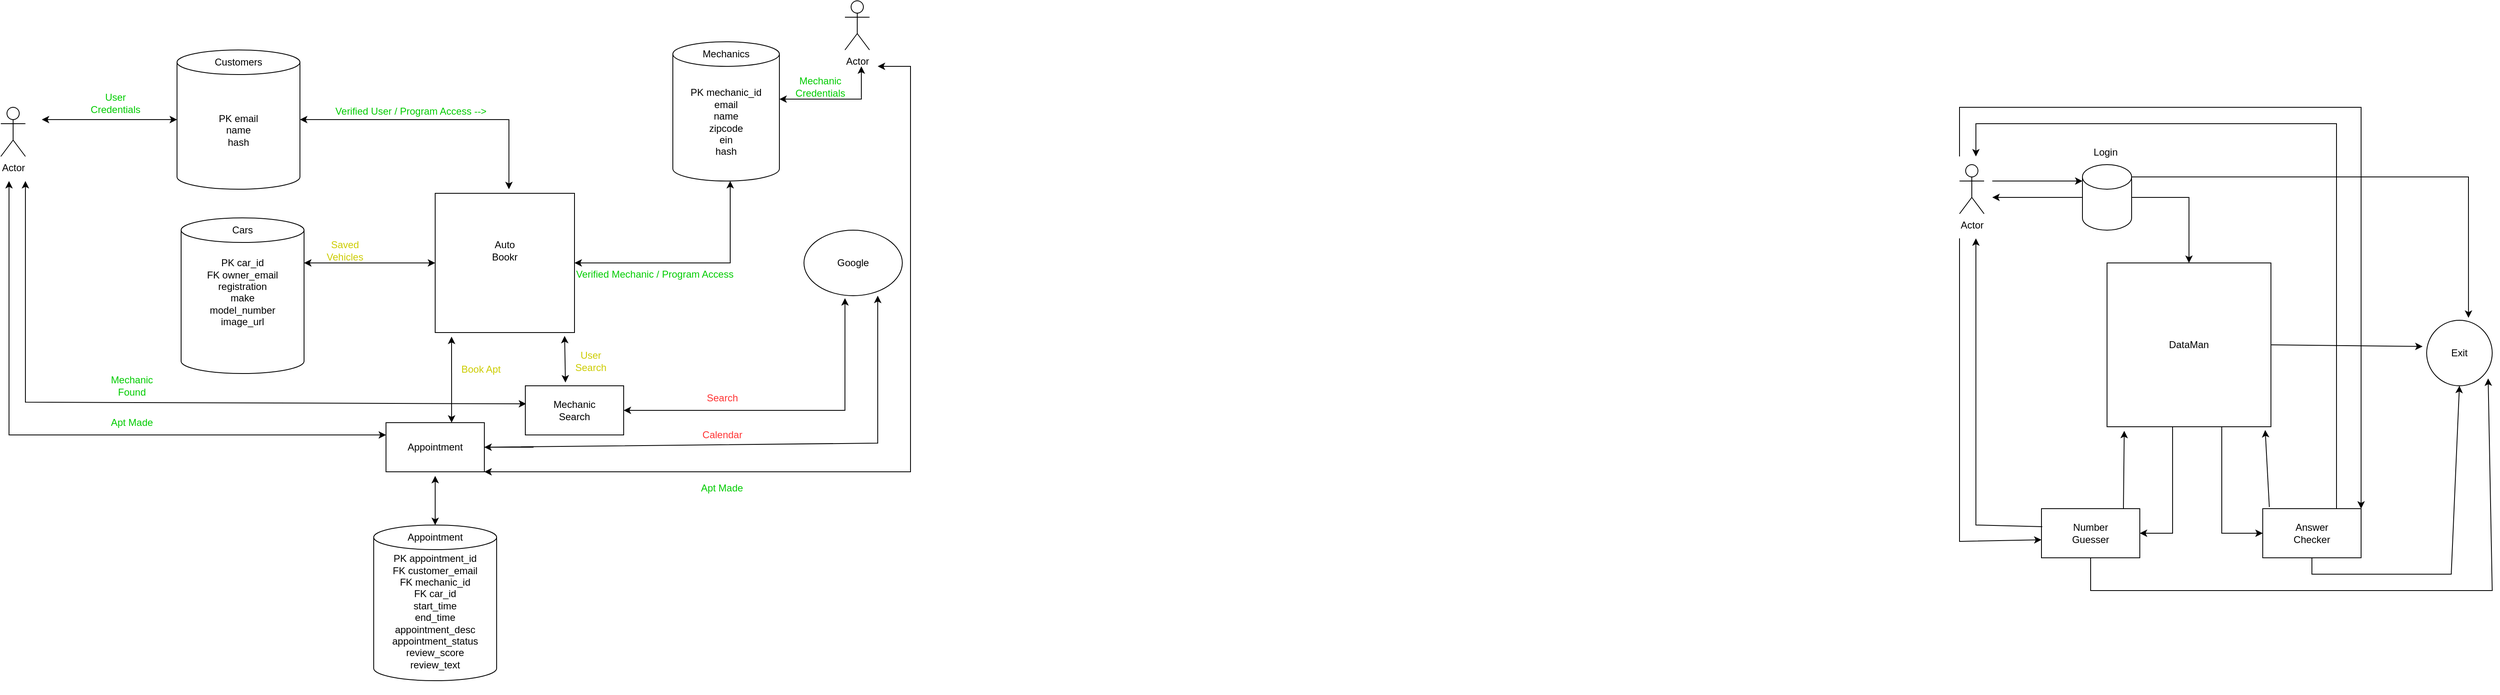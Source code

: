 <mxfile version="24.3.0" type="device">
  <diagram id="prtHgNgQTEPvFCAcTncT" name="Page-1">
    <mxGraphModel dx="4700" dy="918" grid="1" gridSize="10" guides="1" tooltips="1" connect="1" arrows="1" fold="1" page="1" pageScale="1" pageWidth="827" pageHeight="1169" math="0" shadow="0">
      <root>
        <mxCell id="0" />
        <mxCell id="1" parent="0" />
        <mxCell id="Q18ktbXXQxL_wc6B0bAR-1" value="Actor" style="shape=umlActor;verticalLabelPosition=bottom;verticalAlign=top;html=1;outlineConnect=0;" parent="1" vertex="1">
          <mxGeometry x="120" y="240" width="30" height="60" as="geometry" />
        </mxCell>
        <mxCell id="Q18ktbXXQxL_wc6B0bAR-3" value="" style="shape=cylinder3;whiteSpace=wrap;html=1;boundedLbl=1;backgroundOutline=1;size=15;" parent="1" vertex="1">
          <mxGeometry x="270" y="240" width="60" height="80" as="geometry" />
        </mxCell>
        <mxCell id="Q18ktbXXQxL_wc6B0bAR-5" value="" style="endArrow=classic;html=1;rounded=0;entryX=0;entryY=0.5;entryDx=0;entryDy=0;entryPerimeter=0;" parent="1" edge="1">
          <mxGeometry width="50" height="50" relative="1" as="geometry">
            <mxPoint x="160" y="260" as="sourcePoint" />
            <mxPoint x="270" y="260" as="targetPoint" />
            <Array as="points" />
          </mxGeometry>
        </mxCell>
        <mxCell id="Q18ktbXXQxL_wc6B0bAR-6" value="Login&amp;nbsp;" style="text;html=1;strokeColor=none;fillColor=none;align=center;verticalAlign=middle;whiteSpace=wrap;rounded=0;" parent="1" vertex="1">
          <mxGeometry x="270" y="210" width="60" height="30" as="geometry" />
        </mxCell>
        <mxCell id="Q18ktbXXQxL_wc6B0bAR-8" value="" style="whiteSpace=wrap;html=1;aspect=fixed;" parent="1" vertex="1">
          <mxGeometry x="300" y="360" width="200" height="200" as="geometry" />
        </mxCell>
        <mxCell id="Q18ktbXXQxL_wc6B0bAR-9" value="DataMan&lt;br&gt;" style="text;html=1;strokeColor=none;fillColor=none;align=center;verticalAlign=middle;whiteSpace=wrap;rounded=0;" parent="1" vertex="1">
          <mxGeometry x="370" y="445" width="60" height="30" as="geometry" />
        </mxCell>
        <mxCell id="Q18ktbXXQxL_wc6B0bAR-10" value="" style="endArrow=classic;html=1;rounded=0;exitX=1;exitY=0.5;exitDx=0;exitDy=0;exitPerimeter=0;entryX=0.5;entryY=0;entryDx=0;entryDy=0;" parent="1" source="Q18ktbXXQxL_wc6B0bAR-3" target="Q18ktbXXQxL_wc6B0bAR-8" edge="1">
          <mxGeometry width="50" height="50" relative="1" as="geometry">
            <mxPoint x="390" y="420" as="sourcePoint" />
            <mxPoint x="440" y="370" as="targetPoint" />
            <Array as="points">
              <mxPoint x="400" y="280" />
            </Array>
          </mxGeometry>
        </mxCell>
        <mxCell id="Q18ktbXXQxL_wc6B0bAR-11" value="" style="rounded=0;whiteSpace=wrap;html=1;" parent="1" vertex="1">
          <mxGeometry x="490" y="660" width="120" height="60" as="geometry" />
        </mxCell>
        <mxCell id="Q18ktbXXQxL_wc6B0bAR-12" value="" style="rounded=0;whiteSpace=wrap;html=1;" parent="1" vertex="1">
          <mxGeometry x="220" y="660" width="120" height="60" as="geometry" />
        </mxCell>
        <mxCell id="Q18ktbXXQxL_wc6B0bAR-13" value="Number Guesser" style="text;html=1;strokeColor=none;fillColor=none;align=center;verticalAlign=middle;whiteSpace=wrap;rounded=0;" parent="1" vertex="1">
          <mxGeometry x="250" y="675" width="60" height="30" as="geometry" />
        </mxCell>
        <mxCell id="Q18ktbXXQxL_wc6B0bAR-14" value="Answer Checker" style="text;html=1;strokeColor=none;fillColor=none;align=center;verticalAlign=middle;whiteSpace=wrap;rounded=0;" parent="1" vertex="1">
          <mxGeometry x="520" y="675" width="60" height="30" as="geometry" />
        </mxCell>
        <mxCell id="Q18ktbXXQxL_wc6B0bAR-15" value="" style="endArrow=classic;html=1;rounded=0;entryX=1;entryY=0.5;entryDx=0;entryDy=0;" parent="1" target="Q18ktbXXQxL_wc6B0bAR-12" edge="1">
          <mxGeometry width="50" height="50" relative="1" as="geometry">
            <mxPoint x="380" y="560" as="sourcePoint" />
            <mxPoint x="380" y="690" as="targetPoint" />
            <Array as="points">
              <mxPoint x="380" y="690" />
            </Array>
          </mxGeometry>
        </mxCell>
        <mxCell id="Q18ktbXXQxL_wc6B0bAR-16" value="" style="endArrow=classic;html=1;rounded=0;entryX=0;entryY=0.5;entryDx=0;entryDy=0;" parent="1" target="Q18ktbXXQxL_wc6B0bAR-11" edge="1">
          <mxGeometry width="50" height="50" relative="1" as="geometry">
            <mxPoint x="440" y="560" as="sourcePoint" />
            <mxPoint x="490" y="510" as="targetPoint" />
            <Array as="points">
              <mxPoint x="440" y="690" />
            </Array>
          </mxGeometry>
        </mxCell>
        <mxCell id="Q18ktbXXQxL_wc6B0bAR-18" value="" style="ellipse;whiteSpace=wrap;html=1;aspect=fixed;" parent="1" vertex="1">
          <mxGeometry x="690" y="430" width="80" height="80" as="geometry" />
        </mxCell>
        <mxCell id="Q18ktbXXQxL_wc6B0bAR-19" value="Exit" style="text;html=1;strokeColor=none;fillColor=none;align=center;verticalAlign=middle;whiteSpace=wrap;rounded=0;" parent="1" vertex="1">
          <mxGeometry x="700" y="455" width="60" height="30" as="geometry" />
        </mxCell>
        <mxCell id="Q18ktbXXQxL_wc6B0bAR-20" value="" style="endArrow=classic;html=1;rounded=0;entryX=0.105;entryY=1.025;entryDx=0;entryDy=0;entryPerimeter=0;" parent="1" target="Q18ktbXXQxL_wc6B0bAR-8" edge="1">
          <mxGeometry width="50" height="50" relative="1" as="geometry">
            <mxPoint x="320" y="660" as="sourcePoint" />
            <mxPoint x="370" y="610" as="targetPoint" />
          </mxGeometry>
        </mxCell>
        <mxCell id="Q18ktbXXQxL_wc6B0bAR-22" value="" style="endArrow=classic;html=1;rounded=0;exitX=0.067;exitY=-0.033;exitDx=0;exitDy=0;exitPerimeter=0;entryX=0.965;entryY=1.02;entryDx=0;entryDy=0;entryPerimeter=0;" parent="1" source="Q18ktbXXQxL_wc6B0bAR-11" target="Q18ktbXXQxL_wc6B0bAR-8" edge="1">
          <mxGeometry width="50" height="50" relative="1" as="geometry">
            <mxPoint x="390" y="420" as="sourcePoint" />
            <mxPoint x="490" y="570" as="targetPoint" />
          </mxGeometry>
        </mxCell>
        <mxCell id="Q18ktbXXQxL_wc6B0bAR-23" value="" style="endArrow=classic;html=1;rounded=0;exitX=0.5;exitY=1;exitDx=0;exitDy=0;entryX=0.938;entryY=0.888;entryDx=0;entryDy=0;entryPerimeter=0;" parent="1" source="Q18ktbXXQxL_wc6B0bAR-12" target="Q18ktbXXQxL_wc6B0bAR-18" edge="1">
          <mxGeometry width="50" height="50" relative="1" as="geometry">
            <mxPoint x="390" y="420" as="sourcePoint" />
            <mxPoint x="440" y="370" as="targetPoint" />
            <Array as="points">
              <mxPoint x="280" y="760" />
              <mxPoint x="770" y="760" />
            </Array>
          </mxGeometry>
        </mxCell>
        <mxCell id="Q18ktbXXQxL_wc6B0bAR-24" value="" style="endArrow=classic;html=1;rounded=0;exitX=0.5;exitY=1;exitDx=0;exitDy=0;entryX=0.5;entryY=1;entryDx=0;entryDy=0;" parent="1" source="Q18ktbXXQxL_wc6B0bAR-11" target="Q18ktbXXQxL_wc6B0bAR-18" edge="1">
          <mxGeometry width="50" height="50" relative="1" as="geometry">
            <mxPoint x="390" y="420" as="sourcePoint" />
            <mxPoint x="700" y="740" as="targetPoint" />
            <Array as="points">
              <mxPoint x="550" y="740" />
              <mxPoint x="720" y="740" />
            </Array>
          </mxGeometry>
        </mxCell>
        <mxCell id="Q18ktbXXQxL_wc6B0bAR-25" value="" style="endArrow=classic;html=1;rounded=0;exitX=1;exitY=0.5;exitDx=0;exitDy=0;entryX=-0.062;entryY=0.4;entryDx=0;entryDy=0;entryPerimeter=0;" parent="1" source="Q18ktbXXQxL_wc6B0bAR-8" target="Q18ktbXXQxL_wc6B0bAR-18" edge="1">
          <mxGeometry width="50" height="50" relative="1" as="geometry">
            <mxPoint x="390" y="420" as="sourcePoint" />
            <mxPoint x="440" y="370" as="targetPoint" />
          </mxGeometry>
        </mxCell>
        <mxCell id="Q18ktbXXQxL_wc6B0bAR-26" value="" style="endArrow=classic;html=1;rounded=0;exitX=1;exitY=0;exitDx=0;exitDy=15;exitPerimeter=0;entryX=0.638;entryY=-0.037;entryDx=0;entryDy=0;entryPerimeter=0;" parent="1" source="Q18ktbXXQxL_wc6B0bAR-3" target="Q18ktbXXQxL_wc6B0bAR-18" edge="1">
          <mxGeometry width="50" height="50" relative="1" as="geometry">
            <mxPoint x="390" y="420" as="sourcePoint" />
            <mxPoint x="440" y="370" as="targetPoint" />
            <Array as="points">
              <mxPoint x="741" y="255" />
            </Array>
          </mxGeometry>
        </mxCell>
        <mxCell id="Q18ktbXXQxL_wc6B0bAR-27" value="" style="endArrow=classic;html=1;rounded=0;exitX=0;exitY=0.5;exitDx=0;exitDy=0;exitPerimeter=0;" parent="1" source="Q18ktbXXQxL_wc6B0bAR-3" edge="1">
          <mxGeometry width="50" height="50" relative="1" as="geometry">
            <mxPoint x="390" y="420" as="sourcePoint" />
            <mxPoint x="160" y="280" as="targetPoint" />
          </mxGeometry>
        </mxCell>
        <mxCell id="Q18ktbXXQxL_wc6B0bAR-28" value="" style="endArrow=classic;html=1;rounded=0;" parent="1" edge="1">
          <mxGeometry width="50" height="50" relative="1" as="geometry">
            <mxPoint x="221" y="682" as="sourcePoint" />
            <mxPoint x="140" y="330" as="targetPoint" />
            <Array as="points">
              <mxPoint x="140" y="680" />
            </Array>
          </mxGeometry>
        </mxCell>
        <mxCell id="Q18ktbXXQxL_wc6B0bAR-29" value="" style="endArrow=classic;html=1;rounded=0;" parent="1" edge="1">
          <mxGeometry width="50" height="50" relative="1" as="geometry">
            <mxPoint x="120" y="330" as="sourcePoint" />
            <mxPoint x="220" y="698" as="targetPoint" />
            <Array as="points">
              <mxPoint x="120" y="700" />
            </Array>
          </mxGeometry>
        </mxCell>
        <mxCell id="Q18ktbXXQxL_wc6B0bAR-34" value="" style="endArrow=classic;html=1;rounded=0;exitX=0.75;exitY=0;exitDx=0;exitDy=0;" parent="1" source="Q18ktbXXQxL_wc6B0bAR-11" edge="1">
          <mxGeometry width="50" height="50" relative="1" as="geometry">
            <mxPoint x="390" y="420" as="sourcePoint" />
            <mxPoint x="140" y="230" as="targetPoint" />
            <Array as="points">
              <mxPoint x="580" y="190" />
              <mxPoint x="140" y="190" />
            </Array>
          </mxGeometry>
        </mxCell>
        <mxCell id="Q18ktbXXQxL_wc6B0bAR-35" value="" style="endArrow=classic;html=1;rounded=0;entryX=1;entryY=0;entryDx=0;entryDy=0;" parent="1" target="Q18ktbXXQxL_wc6B0bAR-11" edge="1">
          <mxGeometry width="50" height="50" relative="1" as="geometry">
            <mxPoint x="120" y="230" as="sourcePoint" />
            <mxPoint x="440" y="370" as="targetPoint" />
            <Array as="points">
              <mxPoint x="120" y="170" />
              <mxPoint x="610" y="170" />
            </Array>
          </mxGeometry>
        </mxCell>
        <mxCell id="zdp28TmvLsUuS18DL-dR-1" value="" style="whiteSpace=wrap;html=1;aspect=fixed;" parent="1" vertex="1">
          <mxGeometry x="-1740" y="275" width="170" height="170" as="geometry" />
        </mxCell>
        <mxCell id="zdp28TmvLsUuS18DL-dR-2" value="PK email&lt;div&gt;name&lt;/div&gt;&lt;div&gt;hash&lt;/div&gt;" style="shape=cylinder3;whiteSpace=wrap;html=1;boundedLbl=1;backgroundOutline=1;size=15;" parent="1" vertex="1">
          <mxGeometry x="-2055" y="100" width="150" height="170" as="geometry" />
        </mxCell>
        <mxCell id="zdp28TmvLsUuS18DL-dR-3" value="" style="rounded=0;whiteSpace=wrap;html=1;" parent="1" vertex="1">
          <mxGeometry x="-1630" y="510" width="120" height="60" as="geometry" />
        </mxCell>
        <mxCell id="zdp28TmvLsUuS18DL-dR-4" value="" style="rounded=0;whiteSpace=wrap;html=1;" parent="1" vertex="1">
          <mxGeometry x="-1800" y="555" width="120" height="60" as="geometry" />
        </mxCell>
        <mxCell id="zdp28TmvLsUuS18DL-dR-5" value="Actor" style="shape=umlActor;verticalLabelPosition=bottom;verticalAlign=top;outlineConnect=0;html=1;" parent="1" vertex="1">
          <mxGeometry x="-2270" y="170" width="30" height="60" as="geometry" />
        </mxCell>
        <mxCell id="zdp28TmvLsUuS18DL-dR-6" value="" style="endArrow=classic;startArrow=classic;html=1;rounded=0;entryX=0;entryY=0.5;entryDx=0;entryDy=0;entryPerimeter=0;" parent="1" target="zdp28TmvLsUuS18DL-dR-2" edge="1">
          <mxGeometry width="50" height="50" relative="1" as="geometry">
            <mxPoint x="-2220" y="185" as="sourcePoint" />
            <mxPoint x="-2020" y="200" as="targetPoint" />
          </mxGeometry>
        </mxCell>
        <mxCell id="zdp28TmvLsUuS18DL-dR-7" value="Customers" style="text;html=1;strokeColor=none;fillColor=none;align=center;verticalAlign=middle;whiteSpace=wrap;rounded=0;" parent="1" vertex="1">
          <mxGeometry x="-2010" y="100" width="60" height="30" as="geometry" />
        </mxCell>
        <mxCell id="zdp28TmvLsUuS18DL-dR-8" value="Auto Bookr" style="text;html=1;strokeColor=none;fillColor=none;align=center;verticalAlign=middle;whiteSpace=wrap;rounded=0;" parent="1" vertex="1">
          <mxGeometry x="-1685" y="330" width="60" height="30" as="geometry" />
        </mxCell>
        <mxCell id="zdp28TmvLsUuS18DL-dR-9" value="Mechanic Search" style="text;html=1;strokeColor=none;fillColor=none;align=center;verticalAlign=middle;whiteSpace=wrap;rounded=0;" parent="1" vertex="1">
          <mxGeometry x="-1600" y="525" width="60" height="30" as="geometry" />
        </mxCell>
        <mxCell id="zdp28TmvLsUuS18DL-dR-10" value="Appointment" style="text;html=1;strokeColor=none;fillColor=none;align=center;verticalAlign=middle;whiteSpace=wrap;rounded=0;" parent="1" vertex="1">
          <mxGeometry x="-1770" y="570" width="60" height="30" as="geometry" />
        </mxCell>
        <mxCell id="zdp28TmvLsUuS18DL-dR-11" value="User Credentials" style="text;html=1;strokeColor=none;fillColor=none;align=center;verticalAlign=middle;whiteSpace=wrap;rounded=0;fontColor=#00CC00;" parent="1" vertex="1">
          <mxGeometry x="-2160" y="150" width="60" height="30" as="geometry" />
        </mxCell>
        <mxCell id="zdp28TmvLsUuS18DL-dR-12" value="" style="endArrow=classic;startArrow=classic;html=1;rounded=0;exitX=1;exitY=0.5;exitDx=0;exitDy=0;exitPerimeter=0;" parent="1" source="zdp28TmvLsUuS18DL-dR-2" edge="1">
          <mxGeometry width="50" height="50" relative="1" as="geometry">
            <mxPoint x="-1890" y="200" as="sourcePoint" />
            <mxPoint x="-1650" y="270" as="targetPoint" />
            <Array as="points">
              <mxPoint x="-1650" y="185" />
            </Array>
          </mxGeometry>
        </mxCell>
        <mxCell id="zdp28TmvLsUuS18DL-dR-13" value="" style="endArrow=classic;startArrow=classic;html=1;rounded=0;entryX=0.929;entryY=1.024;entryDx=0;entryDy=0;entryPerimeter=0;exitX=0.408;exitY=-0.067;exitDx=0;exitDy=0;exitPerimeter=0;" parent="1" source="zdp28TmvLsUuS18DL-dR-3" target="zdp28TmvLsUuS18DL-dR-1" edge="1">
          <mxGeometry width="50" height="50" relative="1" as="geometry">
            <mxPoint x="-1580" y="470" as="sourcePoint" />
            <mxPoint x="-1470" y="395" as="targetPoint" />
          </mxGeometry>
        </mxCell>
        <mxCell id="zdp28TmvLsUuS18DL-dR-14" value="" style="endArrow=classic;startArrow=classic;html=1;rounded=0;exitX=0.667;exitY=0;exitDx=0;exitDy=0;exitPerimeter=0;" parent="1" source="zdp28TmvLsUuS18DL-dR-4" edge="1">
          <mxGeometry width="50" height="50" relative="1" as="geometry">
            <mxPoint x="-1780" y="360" as="sourcePoint" />
            <mxPoint x="-1720" y="450" as="targetPoint" />
          </mxGeometry>
        </mxCell>
        <mxCell id="zdp28TmvLsUuS18DL-dR-15" value="" style="ellipse;whiteSpace=wrap;html=1;" parent="1" vertex="1">
          <mxGeometry x="-1290" y="320" width="120" height="80" as="geometry" />
        </mxCell>
        <mxCell id="zdp28TmvLsUuS18DL-dR-16" value="Google" style="text;html=1;strokeColor=none;fillColor=none;align=center;verticalAlign=middle;whiteSpace=wrap;rounded=0;" parent="1" vertex="1">
          <mxGeometry x="-1260" y="345" width="60" height="30" as="geometry" />
        </mxCell>
        <mxCell id="zdp28TmvLsUuS18DL-dR-18" value="" style="endArrow=classic;html=1;rounded=0;entryX=0.417;entryY=1.038;entryDx=0;entryDy=0;entryPerimeter=0;" parent="1" target="zdp28TmvLsUuS18DL-dR-15" edge="1">
          <mxGeometry width="50" height="50" relative="1" as="geometry">
            <mxPoint x="-1510" y="540" as="sourcePoint" />
            <mxPoint x="-1460" y="490" as="targetPoint" />
            <Array as="points">
              <mxPoint x="-1240" y="540" />
            </Array>
          </mxGeometry>
        </mxCell>
        <mxCell id="zdp28TmvLsUuS18DL-dR-19" value="" style="endArrow=classic;html=1;rounded=0;exitX=1;exitY=0.5;exitDx=0;exitDy=0;" parent="1" source="zdp28TmvLsUuS18DL-dR-4" edge="1">
          <mxGeometry width="50" height="50" relative="1" as="geometry">
            <mxPoint x="-1540" y="680" as="sourcePoint" />
            <mxPoint x="-1200" y="400" as="targetPoint" />
            <Array as="points">
              <mxPoint x="-1200" y="580" />
            </Array>
          </mxGeometry>
        </mxCell>
        <mxCell id="zdp28TmvLsUuS18DL-dR-23" value="Search" style="text;html=1;strokeColor=none;fillColor=none;align=center;verticalAlign=middle;rounded=0;fontColor=#FF3333;" parent="1" vertex="1">
          <mxGeometry x="-1420" y="510" width="60" height="30" as="geometry" />
        </mxCell>
        <mxCell id="zdp28TmvLsUuS18DL-dR-27" value="Calendar" style="text;html=1;strokeColor=none;fillColor=none;align=center;verticalAlign=middle;rounded=0;fontColor=#FF3333;" parent="1" vertex="1">
          <mxGeometry x="-1420" y="555" width="60" height="30" as="geometry" />
        </mxCell>
        <mxCell id="zdp28TmvLsUuS18DL-dR-33" value="Verified User / Program Access --&amp;gt;" style="text;html=1;strokeColor=none;fillColor=none;align=center;verticalAlign=middle;rounded=0;fontColor=#00CC00;" parent="1" vertex="1">
          <mxGeometry x="-1800" y="160" width="60" height="30" as="geometry" />
        </mxCell>
        <mxCell id="zdp28TmvLsUuS18DL-dR-34" value="&lt;font color=&quot;#cccc00&quot;&gt;Book Apt&lt;/font&gt;" style="text;html=1;strokeColor=none;fillColor=none;align=center;verticalAlign=middle;whiteSpace=wrap;rounded=0;" parent="1" vertex="1">
          <mxGeometry x="-1714" y="475" width="60" height="30" as="geometry" />
        </mxCell>
        <mxCell id="zdp28TmvLsUuS18DL-dR-35" value="&lt;font color=&quot;#cccc00&quot;&gt;User Search&lt;/font&gt;" style="text;html=1;strokeColor=none;fillColor=none;align=center;verticalAlign=middle;whiteSpace=wrap;rounded=0;" parent="1" vertex="1">
          <mxGeometry x="-1580" y="465" width="60" height="30" as="geometry" />
        </mxCell>
        <mxCell id="WSWoAqR-8dAd20iP4-nB-1" value="" style="shape=cylinder3;whiteSpace=wrap;html=1;boundedLbl=1;backgroundOutline=1;size=15;" parent="1" vertex="1">
          <mxGeometry x="-2050" y="305" width="150" height="190" as="geometry" />
        </mxCell>
        <mxCell id="WSWoAqR-8dAd20iP4-nB-2" value="Cars" style="text;html=1;strokeColor=none;fillColor=none;align=center;verticalAlign=middle;whiteSpace=wrap;rounded=0;" parent="1" vertex="1">
          <mxGeometry x="-2005" y="305" width="60" height="30" as="geometry" />
        </mxCell>
        <mxCell id="WSWoAqR-8dAd20iP4-nB-4" value="&lt;font color=&quot;#cccc00&quot;&gt;Saved Vehicles&lt;/font&gt;" style="text;html=1;strokeColor=none;fillColor=none;align=center;verticalAlign=middle;whiteSpace=wrap;rounded=0;" parent="1" vertex="1">
          <mxGeometry x="-1880" y="330" width="60" height="30" as="geometry" />
        </mxCell>
        <mxCell id="XDpzWcZnW1S_918oeqRm-1" value="&lt;div&gt;&lt;font style=&quot;font-size: 12px;&quot;&gt;PK car_id&lt;/font&gt;&lt;/div&gt;&lt;div&gt;&lt;font style=&quot;font-size: 12px;&quot;&gt;FK owner_email&lt;/font&gt;&lt;/div&gt;&lt;div&gt;&lt;font style=&quot;font-size: 12px;&quot;&gt;registration&lt;/font&gt;&lt;/div&gt;&lt;div&gt;&lt;font style=&quot;font-size: 12px;&quot;&gt;make&lt;/font&gt;&lt;/div&gt;&lt;div&gt;&lt;font style=&quot;font-size: 12px;&quot;&gt;model_number&lt;/font&gt;&lt;/div&gt;&lt;div&gt;&lt;font style=&quot;font-size: 12px;&quot;&gt;image_url&lt;/font&gt;&lt;/div&gt;&lt;div&gt;&lt;font style=&quot;font-size: 12px;&quot;&gt;&lt;br&gt;&lt;/font&gt;&lt;/div&gt;" style="text;html=1;align=center;verticalAlign=middle;whiteSpace=wrap;rounded=0;" parent="1" vertex="1">
          <mxGeometry x="-2035" y="375" width="120" height="55" as="geometry" />
        </mxCell>
        <mxCell id="XDpzWcZnW1S_918oeqRm-4" value="" style="endArrow=classic;html=1;rounded=0;entryX=1;entryY=0.5;entryDx=0;entryDy=0;exitX=0.25;exitY=1;exitDx=0;exitDy=0;" parent="1" source="zdp28TmvLsUuS18DL-dR-23" target="zdp28TmvLsUuS18DL-dR-3" edge="1">
          <mxGeometry width="50" height="50" relative="1" as="geometry">
            <mxPoint x="-1260" y="210" as="sourcePoint" />
            <mxPoint x="-1440" y="220" as="targetPoint" />
            <Array as="points">
              <mxPoint x="-1450" y="540" />
            </Array>
          </mxGeometry>
        </mxCell>
        <mxCell id="XDpzWcZnW1S_918oeqRm-6" value="" style="endArrow=classic;html=1;rounded=0;entryX=1;entryY=0.75;entryDx=0;entryDy=0;" parent="1" edge="1">
          <mxGeometry width="50" height="50" relative="1" as="geometry">
            <mxPoint x="-1620" y="585" as="sourcePoint" />
            <mxPoint x="-1680" y="585" as="targetPoint" />
            <Array as="points" />
          </mxGeometry>
        </mxCell>
        <mxCell id="IcrAqGbVdMYyFXf03eK7-1" value="" style="shape=cylinder3;whiteSpace=wrap;html=1;boundedLbl=1;backgroundOutline=1;size=15;" parent="1" vertex="1">
          <mxGeometry x="-1815" y="680" width="150" height="190" as="geometry" />
        </mxCell>
        <mxCell id="IcrAqGbVdMYyFXf03eK7-2" value="Appointment" style="text;html=1;strokeColor=none;fillColor=none;align=center;verticalAlign=middle;whiteSpace=wrap;rounded=0;" parent="1" vertex="1">
          <mxGeometry x="-1770" y="680" width="60" height="30" as="geometry" />
        </mxCell>
        <mxCell id="IcrAqGbVdMYyFXf03eK7-4" value="PK appointment_id&lt;div&gt;&amp;nbsp;FK customer_email&amp;nbsp; &lt;span style=&quot;background-color: initial;&quot;&gt;FK mechanic_id&lt;/span&gt;&lt;/div&gt;&lt;div&gt;FK car_id&lt;/div&gt;&lt;div&gt;start_time&lt;/div&gt;&lt;div&gt;end_time&lt;/div&gt;&lt;div&gt;appointment_desc&lt;/div&gt;&lt;div&gt;appointment_status&lt;/div&gt;&lt;div&gt;review_score&lt;/div&gt;&lt;div&gt;review_text&lt;/div&gt;&lt;div&gt;&lt;br&gt;&lt;div&gt;&lt;br&gt;&lt;/div&gt;&lt;/div&gt;" style="text;html=1;align=center;verticalAlign=middle;whiteSpace=wrap;rounded=0;" parent="1" vertex="1">
          <mxGeometry x="-1805" y="750" width="130" height="100" as="geometry" />
        </mxCell>
        <mxCell id="lXN_JJ2YOiGYiYN_AR61-5" value="" style="endArrow=classic;startArrow=classic;html=1;rounded=0;" parent="1" edge="1">
          <mxGeometry width="50" height="50" relative="1" as="geometry">
            <mxPoint x="-1740" y="680" as="sourcePoint" />
            <mxPoint x="-1740" y="620" as="targetPoint" />
          </mxGeometry>
        </mxCell>
        <mxCell id="lXN_JJ2YOiGYiYN_AR61-6" value="Actor" style="shape=umlActor;verticalLabelPosition=bottom;verticalAlign=top;html=1;outlineConnect=0;" parent="1" vertex="1">
          <mxGeometry x="-1240" y="40" width="30" height="60" as="geometry" />
        </mxCell>
        <mxCell id="lXN_JJ2YOiGYiYN_AR61-7" value="PK mechanic_id&lt;div&gt;email&lt;/div&gt;&lt;div&gt;name&lt;/div&gt;&lt;div&gt;zipcode&lt;/div&gt;&lt;div&gt;ein&lt;/div&gt;&lt;div&gt;hash&lt;/div&gt;" style="shape=cylinder3;whiteSpace=wrap;html=1;boundedLbl=1;backgroundOutline=1;size=15;" parent="1" vertex="1">
          <mxGeometry x="-1450" y="90" width="130" height="170" as="geometry" />
        </mxCell>
        <mxCell id="lXN_JJ2YOiGYiYN_AR61-8" value="Mechanics" style="text;html=1;align=center;verticalAlign=middle;whiteSpace=wrap;rounded=0;" parent="1" vertex="1">
          <mxGeometry x="-1415" y="90" width="60" height="30" as="geometry" />
        </mxCell>
        <mxCell id="lXN_JJ2YOiGYiYN_AR61-9" value="" style="endArrow=classic;startArrow=classic;html=1;rounded=0;exitX=1;exitY=0.412;exitDx=0;exitDy=0;exitPerimeter=0;" parent="1" source="lXN_JJ2YOiGYiYN_AR61-7" edge="1">
          <mxGeometry width="50" height="50" relative="1" as="geometry">
            <mxPoint x="-1270" y="170" as="sourcePoint" />
            <mxPoint x="-1220" y="120" as="targetPoint" />
            <Array as="points">
              <mxPoint x="-1220" y="160" />
            </Array>
          </mxGeometry>
        </mxCell>
        <mxCell id="lXN_JJ2YOiGYiYN_AR61-11" value="Mechanic Credentials" style="text;html=1;strokeColor=none;fillColor=none;align=center;verticalAlign=middle;whiteSpace=wrap;rounded=0;fontColor=#00CC00;" parent="1" vertex="1">
          <mxGeometry x="-1300" y="130" width="60" height="30" as="geometry" />
        </mxCell>
        <mxCell id="lXN_JJ2YOiGYiYN_AR61-12" value="" style="endArrow=classic;startArrow=classic;html=1;rounded=0;exitX=1;exitY=0.5;exitDx=0;exitDy=0;" parent="1" source="zdp28TmvLsUuS18DL-dR-1" edge="1">
          <mxGeometry width="50" height="50" relative="1" as="geometry">
            <mxPoint x="-1430" y="310" as="sourcePoint" />
            <mxPoint x="-1380" y="260" as="targetPoint" />
            <Array as="points">
              <mxPoint x="-1380" y="360" />
            </Array>
          </mxGeometry>
        </mxCell>
        <mxCell id="lXN_JJ2YOiGYiYN_AR61-13" value="&lt;font color=&quot;#00cc00&quot;&gt;Verified Mechanic / Program Access&lt;/font&gt;" style="text;whiteSpace=wrap;html=1;" parent="1" vertex="1">
          <mxGeometry x="-1570" y="360" width="220" height="40" as="geometry" />
        </mxCell>
        <mxCell id="lXN_JJ2YOiGYiYN_AR61-20" value="" style="endArrow=classic;startArrow=classic;html=1;rounded=0;entryX=0;entryY=0.5;entryDx=0;entryDy=0;exitX=1;exitY=0;exitDx=0;exitDy=55;exitPerimeter=0;" parent="1" source="WSWoAqR-8dAd20iP4-nB-1" target="zdp28TmvLsUuS18DL-dR-1" edge="1">
          <mxGeometry width="50" height="50" relative="1" as="geometry">
            <mxPoint x="-1840" y="390" as="sourcePoint" />
            <mxPoint x="-1790" y="340" as="targetPoint" />
          </mxGeometry>
        </mxCell>
        <mxCell id="FtutKrLNn0c4zwDnpKIK-1" value="" style="endArrow=classic;startArrow=classic;html=1;rounded=0;exitX=0;exitY=0.25;exitDx=0;exitDy=0;" edge="1" parent="1" source="zdp28TmvLsUuS18DL-dR-4">
          <mxGeometry width="50" height="50" relative="1" as="geometry">
            <mxPoint x="-2270" y="600" as="sourcePoint" />
            <mxPoint x="-2260" y="260" as="targetPoint" />
            <Array as="points">
              <mxPoint x="-2260" y="570" />
            </Array>
          </mxGeometry>
        </mxCell>
        <mxCell id="FtutKrLNn0c4zwDnpKIK-2" value="" style="endArrow=classic;startArrow=classic;html=1;rounded=0;exitX=0.008;exitY=0.367;exitDx=0;exitDy=0;exitPerimeter=0;" edge="1" parent="1" source="zdp28TmvLsUuS18DL-dR-3">
          <mxGeometry width="50" height="50" relative="1" as="geometry">
            <mxPoint x="-2230" y="550" as="sourcePoint" />
            <mxPoint x="-2240" y="260" as="targetPoint" />
            <Array as="points">
              <mxPoint x="-2240" y="530" />
            </Array>
          </mxGeometry>
        </mxCell>
        <mxCell id="FtutKrLNn0c4zwDnpKIK-3" value="" style="endArrow=classic;startArrow=classic;html=1;rounded=0;exitX=1;exitY=1;exitDx=0;exitDy=0;" edge="1" parent="1" source="zdp28TmvLsUuS18DL-dR-4">
          <mxGeometry width="50" height="50" relative="1" as="geometry">
            <mxPoint x="-1200" y="640" as="sourcePoint" />
            <mxPoint x="-1200" y="120" as="targetPoint" />
            <Array as="points">
              <mxPoint x="-1160" y="615" />
              <mxPoint x="-1160" y="120" />
            </Array>
          </mxGeometry>
        </mxCell>
        <mxCell id="FtutKrLNn0c4zwDnpKIK-5" value="Mechanic Found" style="text;html=1;strokeColor=none;fillColor=none;align=center;verticalAlign=middle;whiteSpace=wrap;rounded=0;fontColor=#00CC00;" vertex="1" parent="1">
          <mxGeometry x="-2140" y="495" width="60" height="30" as="geometry" />
        </mxCell>
        <mxCell id="FtutKrLNn0c4zwDnpKIK-6" value="Apt Made" style="text;html=1;strokeColor=none;fillColor=none;align=center;verticalAlign=middle;whiteSpace=wrap;rounded=0;fontColor=#00CC00;" vertex="1" parent="1">
          <mxGeometry x="-2140" y="540" width="60" height="30" as="geometry" />
        </mxCell>
        <mxCell id="FtutKrLNn0c4zwDnpKIK-8" value="Apt Made" style="text;html=1;strokeColor=none;fillColor=none;align=center;verticalAlign=middle;whiteSpace=wrap;rounded=0;fontColor=#00CC00;" vertex="1" parent="1">
          <mxGeometry x="-1420" y="620" width="60" height="30" as="geometry" />
        </mxCell>
      </root>
    </mxGraphModel>
  </diagram>
</mxfile>
